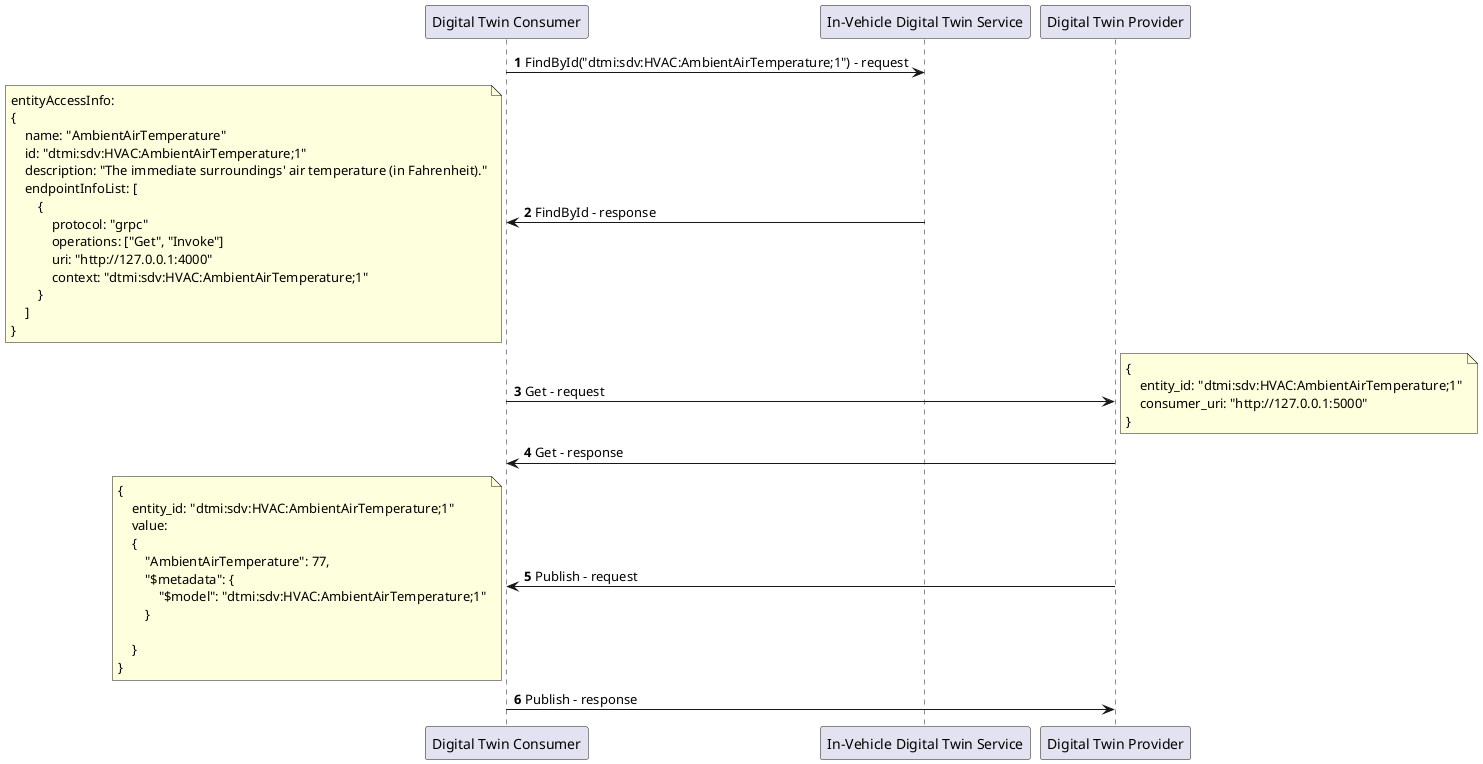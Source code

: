 @startuml

autonumber

"Digital Twin Consumer" -> "In-Vehicle Digital Twin Service" : FindById("dtmi:sdv:HVAC:AmbientAirTemperature;1") - request
"Digital Twin Consumer" <- "In-Vehicle Digital Twin Service" : FindById - response
note left
entityAccessInfo:
{
    name: "AmbientAirTemperature"
    id: "dtmi:sdv:HVAC:AmbientAirTemperature;1"
    description: "The immediate surroundings' air temperature (in Fahrenheit)."
    endpointInfoList: [
        {
            protocol: "grpc"
            operations: ["Get", "Invoke"]
            uri: "http://127.0.0.1:4000"
            context: "dtmi:sdv:HVAC:AmbientAirTemperature;1"
        }
    ]
}
end note

"Digital Twin Consumer" -> "Digital Twin Provider" : Get - request
note right
{
    entity_id: "dtmi:sdv:HVAC:AmbientAirTemperature;1"
    consumer_uri: "http://127.0.0.1:5000"
}
end note

"Digital Twin Consumer" <- "Digital Twin Provider" : Get - response

"Digital Twin Consumer" <- "Digital Twin Provider" : Publish - request
note left
{
    entity_id: "dtmi:sdv:HVAC:AmbientAirTemperature;1"
    value:
    {
        "AmbientAirTemperature": 77,
        "$metadata": {
            "$model": "dtmi:sdv:HVAC:AmbientAirTemperature;1"
        }

    }
}
end note

"Digital Twin Consumer" -> "Digital Twin Provider" : Publish - response

@enduml
